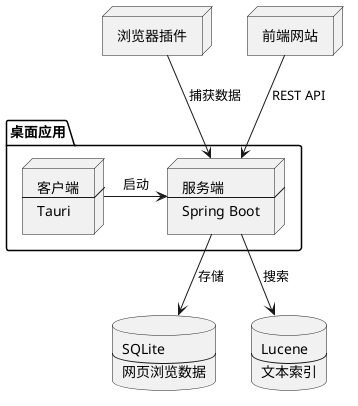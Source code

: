 @startuml
allowmixing

node 浏览器插件

node 前端网站

database SQLite [
	SQLite
	----
	网页浏览数据
]
database Lucene [
	Lucene
	----
	文本索引
]

package 桌面应用 {
	node 客户端 [
		客户端
		----
		Tauri
	]
	node 服务端 [
		服务端
		----
		Spring Boot
	]
}


浏览器插件 --> 服务端 : 捕获数据
前端网站 --> 服务端 : REST API
客户端 -right-> 服务端 : 启动
服务端 -down-> SQLite : 存储
服务端 -down-> Lucene : 搜索

@enduml
